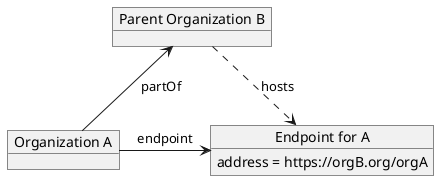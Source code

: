 @startuml
hide footbox

object "Organization A" as OrganizationA
object "Parent Organization B" as OrganizationB
object "Endpoint for A" as EndpointA
EndpointA : address = https://orgB.org/orgA

OrganizationB <-- OrganizationA : partOf
OrganizationA -> EndpointA : endpoint
OrganizationB ..> EndpointA : hosts

@enduml
